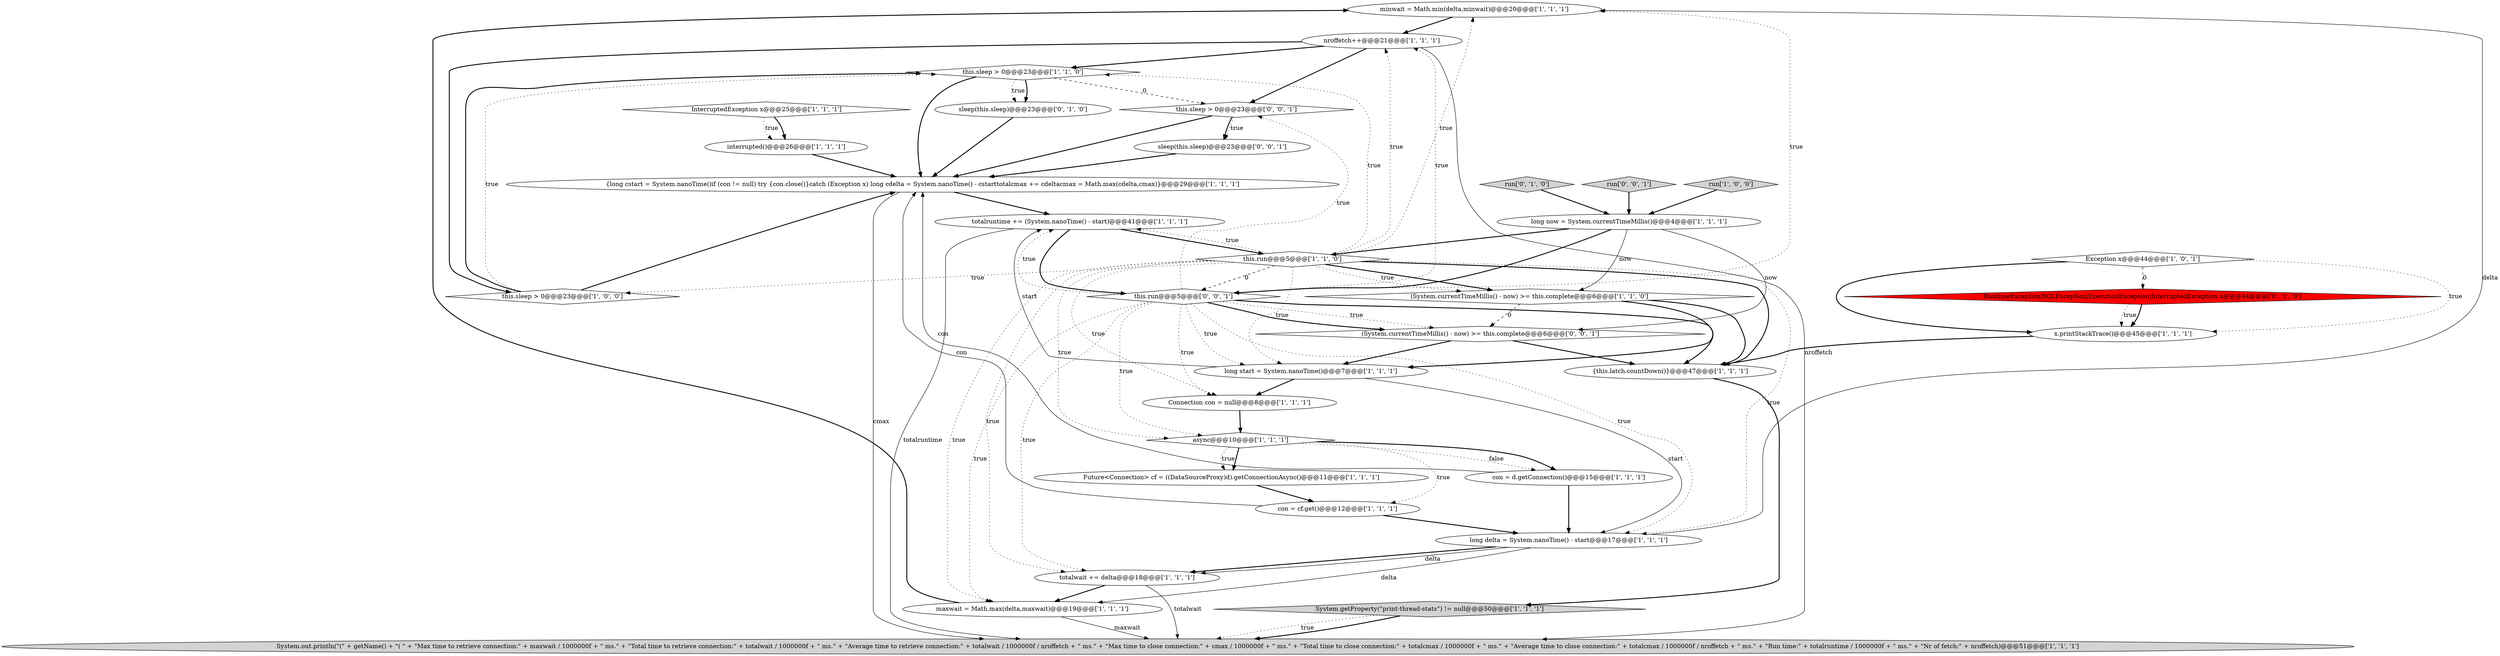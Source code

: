 digraph {
0 [style = filled, label = "minwait = Math.min(delta,minwait)@@@20@@@['1', '1', '1']", fillcolor = white, shape = ellipse image = "AAA0AAABBB1BBB"];
20 [style = filled, label = "this.sleep > 0@@@23@@@['1', '1', '0']", fillcolor = white, shape = diamond image = "AAA0AAABBB1BBB"];
16 [style = filled, label = "this.sleep > 0@@@23@@@['1', '0', '0']", fillcolor = white, shape = diamond image = "AAA0AAABBB1BBB"];
10 [style = filled, label = "{this.latch.countDown()}@@@47@@@['1', '1', '1']", fillcolor = white, shape = ellipse image = "AAA0AAABBB1BBB"];
21 [style = filled, label = "async@@@10@@@['1', '1', '1']", fillcolor = white, shape = diamond image = "AAA0AAABBB1BBB"];
4 [style = filled, label = "totalwait += delta@@@18@@@['1', '1', '1']", fillcolor = white, shape = ellipse image = "AAA0AAABBB1BBB"];
28 [style = filled, label = "run['0', '1', '0']", fillcolor = lightgray, shape = diamond image = "AAA0AAABBB2BBB"];
25 [style = filled, label = "long now = System.currentTimeMillis()@@@4@@@['1', '1', '1']", fillcolor = white, shape = ellipse image = "AAA0AAABBB1BBB"];
22 [style = filled, label = "(System.currentTimeMillis() - now) >= this.complete@@@6@@@['1', '1', '0']", fillcolor = white, shape = diamond image = "AAA0AAABBB1BBB"];
23 [style = filled, label = "Connection con = null@@@8@@@['1', '1', '1']", fillcolor = white, shape = ellipse image = "AAA0AAABBB1BBB"];
24 [style = filled, label = "System.getProperty(\"print-thread-stats\") != null@@@50@@@['1', '1', '1']", fillcolor = lightgray, shape = diamond image = "AAA0AAABBB1BBB"];
5 [style = filled, label = "maxwait = Math.max(delta,maxwait)@@@19@@@['1', '1', '1']", fillcolor = white, shape = ellipse image = "AAA0AAABBB1BBB"];
7 [style = filled, label = "Future<Connection> cf = ((DataSourceProxy)d).getConnectionAsync()@@@11@@@['1', '1', '1']", fillcolor = white, shape = ellipse image = "AAA0AAABBB1BBB"];
12 [style = filled, label = "nroffetch++@@@21@@@['1', '1', '1']", fillcolor = white, shape = ellipse image = "AAA0AAABBB1BBB"];
13 [style = filled, label = "totalruntime += (System.nanoTime() - start)@@@41@@@['1', '1', '1']", fillcolor = white, shape = ellipse image = "AAA0AAABBB1BBB"];
19 [style = filled, label = "con = d.getConnection()@@@15@@@['1', '1', '1']", fillcolor = white, shape = ellipse image = "AAA0AAABBB1BBB"];
11 [style = filled, label = "System.out.println(\"(\" + getName() + \"( \" + \"Max time to retrieve connection:\" + maxwait / 1000000f + \" ms.\" + \"Total time to retrieve connection:\" + totalwait / 1000000f + \" ms.\" + \"Average time to retrieve connection:\" + totalwait / 1000000f / nroffetch + \" ms.\" + \"Max time to close connection:\" + cmax / 1000000f + \" ms.\" + \"Total time to close connection:\" + totalcmax / 1000000f + \" ms.\" + \"Average time to close connection:\" + totalcmax / 1000000f / nroffetch + \" ms.\" + \"Run time:\" + totalruntime / 1000000f + \" ms.\" + \"Nr of fetch:\" + nroffetch)@@@51@@@['1', '1', '1']", fillcolor = lightgray, shape = ellipse image = "AAA0AAABBB1BBB"];
29 [style = filled, label = "this.run@@@5@@@['0', '0', '1']", fillcolor = white, shape = diamond image = "AAA0AAABBB3BBB"];
14 [style = filled, label = "this.run@@@5@@@['1', '1', '0']", fillcolor = white, shape = diamond image = "AAA0AAABBB1BBB"];
18 [style = filled, label = "InterruptedException x@@@25@@@['1', '1', '1']", fillcolor = white, shape = diamond image = "AAA0AAABBB1BBB"];
1 [style = filled, label = "x.printStackTrace()@@@45@@@['1', '1', '1']", fillcolor = white, shape = ellipse image = "AAA0AAABBB1BBB"];
31 [style = filled, label = "run['0', '0', '1']", fillcolor = lightgray, shape = diamond image = "AAA0AAABBB3BBB"];
33 [style = filled, label = "this.sleep > 0@@@23@@@['0', '0', '1']", fillcolor = white, shape = diamond image = "AAA0AAABBB3BBB"];
32 [style = filled, label = "sleep(this.sleep)@@@23@@@['0', '0', '1']", fillcolor = white, shape = ellipse image = "AAA0AAABBB3BBB"];
26 [style = filled, label = "sleep(this.sleep)@@@23@@@['0', '1', '0']", fillcolor = white, shape = ellipse image = "AAA0AAABBB2BBB"];
27 [style = filled, label = "RuntimeException|SQLException|ExecutionException|InterruptedException x@@@44@@@['0', '1', '0']", fillcolor = red, shape = diamond image = "AAA1AAABBB2BBB"];
9 [style = filled, label = "interrupted()@@@26@@@['1', '1', '1']", fillcolor = white, shape = ellipse image = "AAA0AAABBB1BBB"];
8 [style = filled, label = "long delta = System.nanoTime() - start@@@17@@@['1', '1', '1']", fillcolor = white, shape = ellipse image = "AAA0AAABBB1BBB"];
3 [style = filled, label = "con = cf.get()@@@12@@@['1', '1', '1']", fillcolor = white, shape = ellipse image = "AAA0AAABBB1BBB"];
6 [style = filled, label = "long start = System.nanoTime()@@@7@@@['1', '1', '1']", fillcolor = white, shape = ellipse image = "AAA0AAABBB1BBB"];
15 [style = filled, label = "Exception x@@@44@@@['1', '0', '1']", fillcolor = white, shape = diamond image = "AAA0AAABBB1BBB"];
17 [style = filled, label = "{long cstart = System.nanoTime()if (con != null) try {con.close()}catch (Exception x) long cdelta = System.nanoTime() - cstarttotalcmax += cdeltacmax = Math.max(cdelta,cmax)}@@@29@@@['1', '1', '1']", fillcolor = white, shape = ellipse image = "AAA0AAABBB1BBB"];
2 [style = filled, label = "run['1', '0', '0']", fillcolor = lightgray, shape = diamond image = "AAA0AAABBB1BBB"];
30 [style = filled, label = "(System.currentTimeMillis() - now) >= this.complete@@@6@@@['0', '0', '1']", fillcolor = white, shape = diamond image = "AAA0AAABBB3BBB"];
27->1 [style = dotted, label="true"];
29->30 [style = bold, label=""];
14->0 [style = dotted, label="true"];
20->26 [style = bold, label=""];
10->24 [style = bold, label=""];
29->5 [style = dotted, label="true"];
16->20 [style = dotted, label="true"];
14->22 [style = dotted, label="true"];
29->23 [style = dotted, label="true"];
25->14 [style = bold, label=""];
25->29 [style = bold, label=""];
30->6 [style = bold, label=""];
29->8 [style = dotted, label="true"];
6->13 [style = solid, label="start"];
14->21 [style = dotted, label="true"];
29->13 [style = dotted, label="true"];
5->0 [style = bold, label=""];
24->11 [style = bold, label=""];
21->7 [style = dotted, label="true"];
28->25 [style = bold, label=""];
8->4 [style = bold, label=""];
2->25 [style = bold, label=""];
13->14 [style = bold, label=""];
17->11 [style = solid, label="cmax"];
14->12 [style = dotted, label="true"];
21->19 [style = bold, label=""];
26->17 [style = bold, label=""];
33->32 [style = dotted, label="true"];
20->26 [style = dotted, label="true"];
14->22 [style = bold, label=""];
14->10 [style = bold, label=""];
6->8 [style = solid, label="start"];
9->17 [style = bold, label=""];
16->17 [style = bold, label=""];
8->4 [style = solid, label="delta"];
3->17 [style = solid, label="con"];
18->9 [style = bold, label=""];
30->10 [style = bold, label=""];
12->33 [style = bold, label=""];
8->5 [style = solid, label="delta"];
8->0 [style = solid, label="delta"];
21->7 [style = bold, label=""];
29->21 [style = dotted, label="true"];
20->33 [style = dashed, label="0"];
14->4 [style = dotted, label="true"];
16->20 [style = bold, label=""];
14->29 [style = dashed, label="0"];
32->17 [style = bold, label=""];
22->6 [style = bold, label=""];
29->0 [style = dotted, label="true"];
29->6 [style = dotted, label="true"];
29->4 [style = dotted, label="true"];
4->11 [style = solid, label="totalwait"];
31->25 [style = bold, label=""];
6->23 [style = bold, label=""];
0->12 [style = bold, label=""];
12->20 [style = bold, label=""];
14->23 [style = dotted, label="true"];
14->16 [style = dotted, label="true"];
24->11 [style = dotted, label="true"];
14->5 [style = dotted, label="true"];
3->8 [style = bold, label=""];
22->30 [style = dashed, label="0"];
18->9 [style = dotted, label="true"];
22->10 [style = bold, label=""];
21->3 [style = dotted, label="true"];
14->8 [style = dotted, label="true"];
29->10 [style = bold, label=""];
33->32 [style = bold, label=""];
17->13 [style = bold, label=""];
4->5 [style = bold, label=""];
5->11 [style = solid, label="maxwait"];
33->17 [style = bold, label=""];
15->1 [style = bold, label=""];
14->6 [style = dotted, label="true"];
27->1 [style = bold, label=""];
20->17 [style = bold, label=""];
21->19 [style = dotted, label="false"];
13->11 [style = solid, label="totalruntime"];
12->16 [style = bold, label=""];
29->12 [style = dotted, label="true"];
19->8 [style = bold, label=""];
7->3 [style = bold, label=""];
14->13 [style = dotted, label="true"];
25->30 [style = solid, label="now"];
14->20 [style = dotted, label="true"];
13->29 [style = bold, label=""];
19->17 [style = solid, label="con"];
23->21 [style = bold, label=""];
15->1 [style = dotted, label="true"];
29->30 [style = dotted, label="true"];
25->22 [style = solid, label="now"];
29->33 [style = dotted, label="true"];
15->27 [style = dashed, label="0"];
1->10 [style = bold, label=""];
12->11 [style = solid, label="nroffetch"];
}
